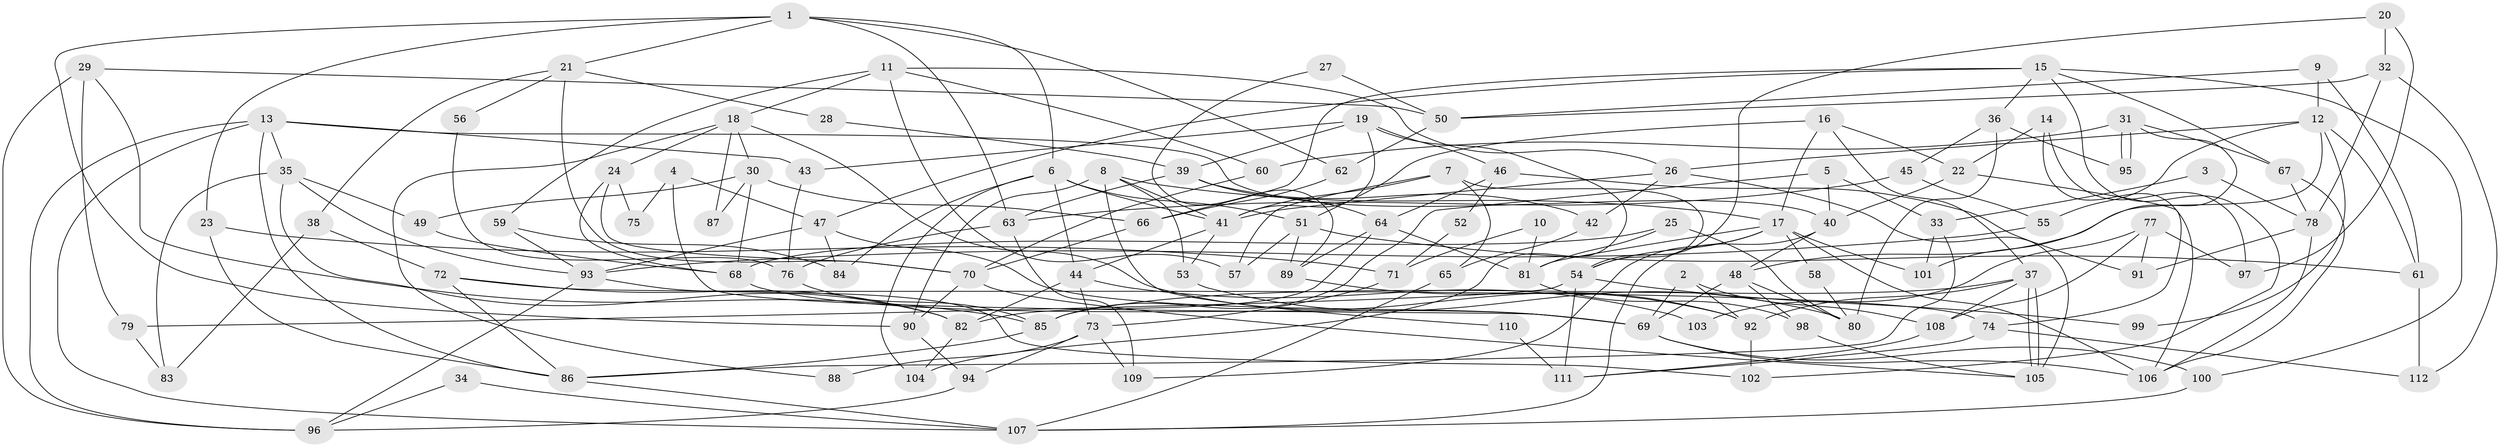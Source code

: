 // Generated by graph-tools (version 1.1) at 2025/02/03/09/25 03:02:08]
// undirected, 112 vertices, 224 edges
graph export_dot {
graph [start="1"]
  node [color=gray90,style=filled];
  1;
  2;
  3;
  4;
  5;
  6;
  7;
  8;
  9;
  10;
  11;
  12;
  13;
  14;
  15;
  16;
  17;
  18;
  19;
  20;
  21;
  22;
  23;
  24;
  25;
  26;
  27;
  28;
  29;
  30;
  31;
  32;
  33;
  34;
  35;
  36;
  37;
  38;
  39;
  40;
  41;
  42;
  43;
  44;
  45;
  46;
  47;
  48;
  49;
  50;
  51;
  52;
  53;
  54;
  55;
  56;
  57;
  58;
  59;
  60;
  61;
  62;
  63;
  64;
  65;
  66;
  67;
  68;
  69;
  70;
  71;
  72;
  73;
  74;
  75;
  76;
  77;
  78;
  79;
  80;
  81;
  82;
  83;
  84;
  85;
  86;
  87;
  88;
  89;
  90;
  91;
  92;
  93;
  94;
  95;
  96;
  97;
  98;
  99;
  100;
  101;
  102;
  103;
  104;
  105;
  106;
  107;
  108;
  109;
  110;
  111;
  112;
  1 -- 63;
  1 -- 90;
  1 -- 6;
  1 -- 21;
  1 -- 23;
  1 -- 62;
  2 -- 92;
  2 -- 69;
  2 -- 108;
  3 -- 33;
  3 -- 78;
  4 -- 69;
  4 -- 47;
  4 -- 75;
  5 -- 40;
  5 -- 85;
  5 -- 33;
  6 -- 51;
  6 -- 41;
  6 -- 44;
  6 -- 84;
  6 -- 104;
  7 -- 54;
  7 -- 41;
  7 -- 57;
  7 -- 65;
  8 -- 17;
  8 -- 41;
  8 -- 53;
  8 -- 90;
  8 -- 110;
  9 -- 50;
  9 -- 12;
  9 -- 61;
  10 -- 81;
  10 -- 71;
  11 -- 18;
  11 -- 60;
  11 -- 26;
  11 -- 57;
  11 -- 59;
  12 -- 61;
  12 -- 26;
  12 -- 48;
  12 -- 55;
  12 -- 99;
  13 -- 40;
  13 -- 35;
  13 -- 43;
  13 -- 86;
  13 -- 96;
  13 -- 107;
  14 -- 74;
  14 -- 22;
  14 -- 97;
  15 -- 67;
  15 -- 66;
  15 -- 36;
  15 -- 47;
  15 -- 100;
  15 -- 102;
  16 -- 22;
  16 -- 51;
  16 -- 17;
  16 -- 37;
  17 -- 54;
  17 -- 58;
  17 -- 81;
  17 -- 101;
  17 -- 106;
  17 -- 109;
  18 -- 92;
  18 -- 30;
  18 -- 24;
  18 -- 87;
  18 -- 88;
  19 -- 39;
  19 -- 43;
  19 -- 41;
  19 -- 46;
  19 -- 104;
  20 -- 54;
  20 -- 97;
  20 -- 32;
  21 -- 70;
  21 -- 28;
  21 -- 38;
  21 -- 56;
  22 -- 106;
  22 -- 40;
  23 -- 86;
  23 -- 71;
  24 -- 68;
  24 -- 70;
  24 -- 75;
  25 -- 80;
  25 -- 81;
  25 -- 68;
  26 -- 41;
  26 -- 42;
  26 -- 105;
  27 -- 50;
  27 -- 89;
  28 -- 39;
  29 -- 85;
  29 -- 96;
  29 -- 50;
  29 -- 79;
  30 -- 49;
  30 -- 68;
  30 -- 66;
  30 -- 87;
  31 -- 95;
  31 -- 95;
  31 -- 101;
  31 -- 60;
  31 -- 67;
  32 -- 50;
  32 -- 78;
  32 -- 112;
  33 -- 86;
  33 -- 101;
  34 -- 96;
  34 -- 107;
  35 -- 93;
  35 -- 82;
  35 -- 49;
  35 -- 83;
  36 -- 45;
  36 -- 80;
  36 -- 95;
  37 -- 105;
  37 -- 105;
  37 -- 85;
  37 -- 92;
  37 -- 108;
  38 -- 72;
  38 -- 83;
  39 -- 64;
  39 -- 42;
  39 -- 63;
  40 -- 107;
  40 -- 48;
  41 -- 44;
  41 -- 53;
  42 -- 65;
  43 -- 76;
  44 -- 73;
  44 -- 82;
  44 -- 103;
  45 -- 63;
  45 -- 55;
  46 -- 64;
  46 -- 52;
  46 -- 91;
  47 -- 69;
  47 -- 84;
  47 -- 93;
  48 -- 80;
  48 -- 69;
  48 -- 98;
  49 -- 68;
  50 -- 62;
  51 -- 57;
  51 -- 89;
  51 -- 61;
  52 -- 71;
  53 -- 80;
  54 -- 111;
  54 -- 79;
  54 -- 99;
  55 -- 93;
  56 -- 76;
  58 -- 80;
  59 -- 84;
  59 -- 93;
  60 -- 70;
  61 -- 112;
  62 -- 66;
  63 -- 109;
  63 -- 76;
  64 -- 81;
  64 -- 82;
  64 -- 89;
  65 -- 107;
  66 -- 70;
  67 -- 78;
  67 -- 106;
  68 -- 69;
  69 -- 106;
  69 -- 100;
  70 -- 105;
  70 -- 90;
  71 -- 73;
  72 -- 82;
  72 -- 86;
  72 -- 74;
  73 -- 94;
  73 -- 88;
  73 -- 109;
  74 -- 112;
  74 -- 111;
  76 -- 85;
  77 -- 108;
  77 -- 91;
  77 -- 97;
  77 -- 103;
  78 -- 106;
  78 -- 91;
  79 -- 83;
  81 -- 98;
  82 -- 104;
  85 -- 86;
  86 -- 107;
  89 -- 92;
  90 -- 94;
  92 -- 102;
  93 -- 96;
  93 -- 102;
  94 -- 96;
  98 -- 105;
  100 -- 107;
  108 -- 111;
  110 -- 111;
}
